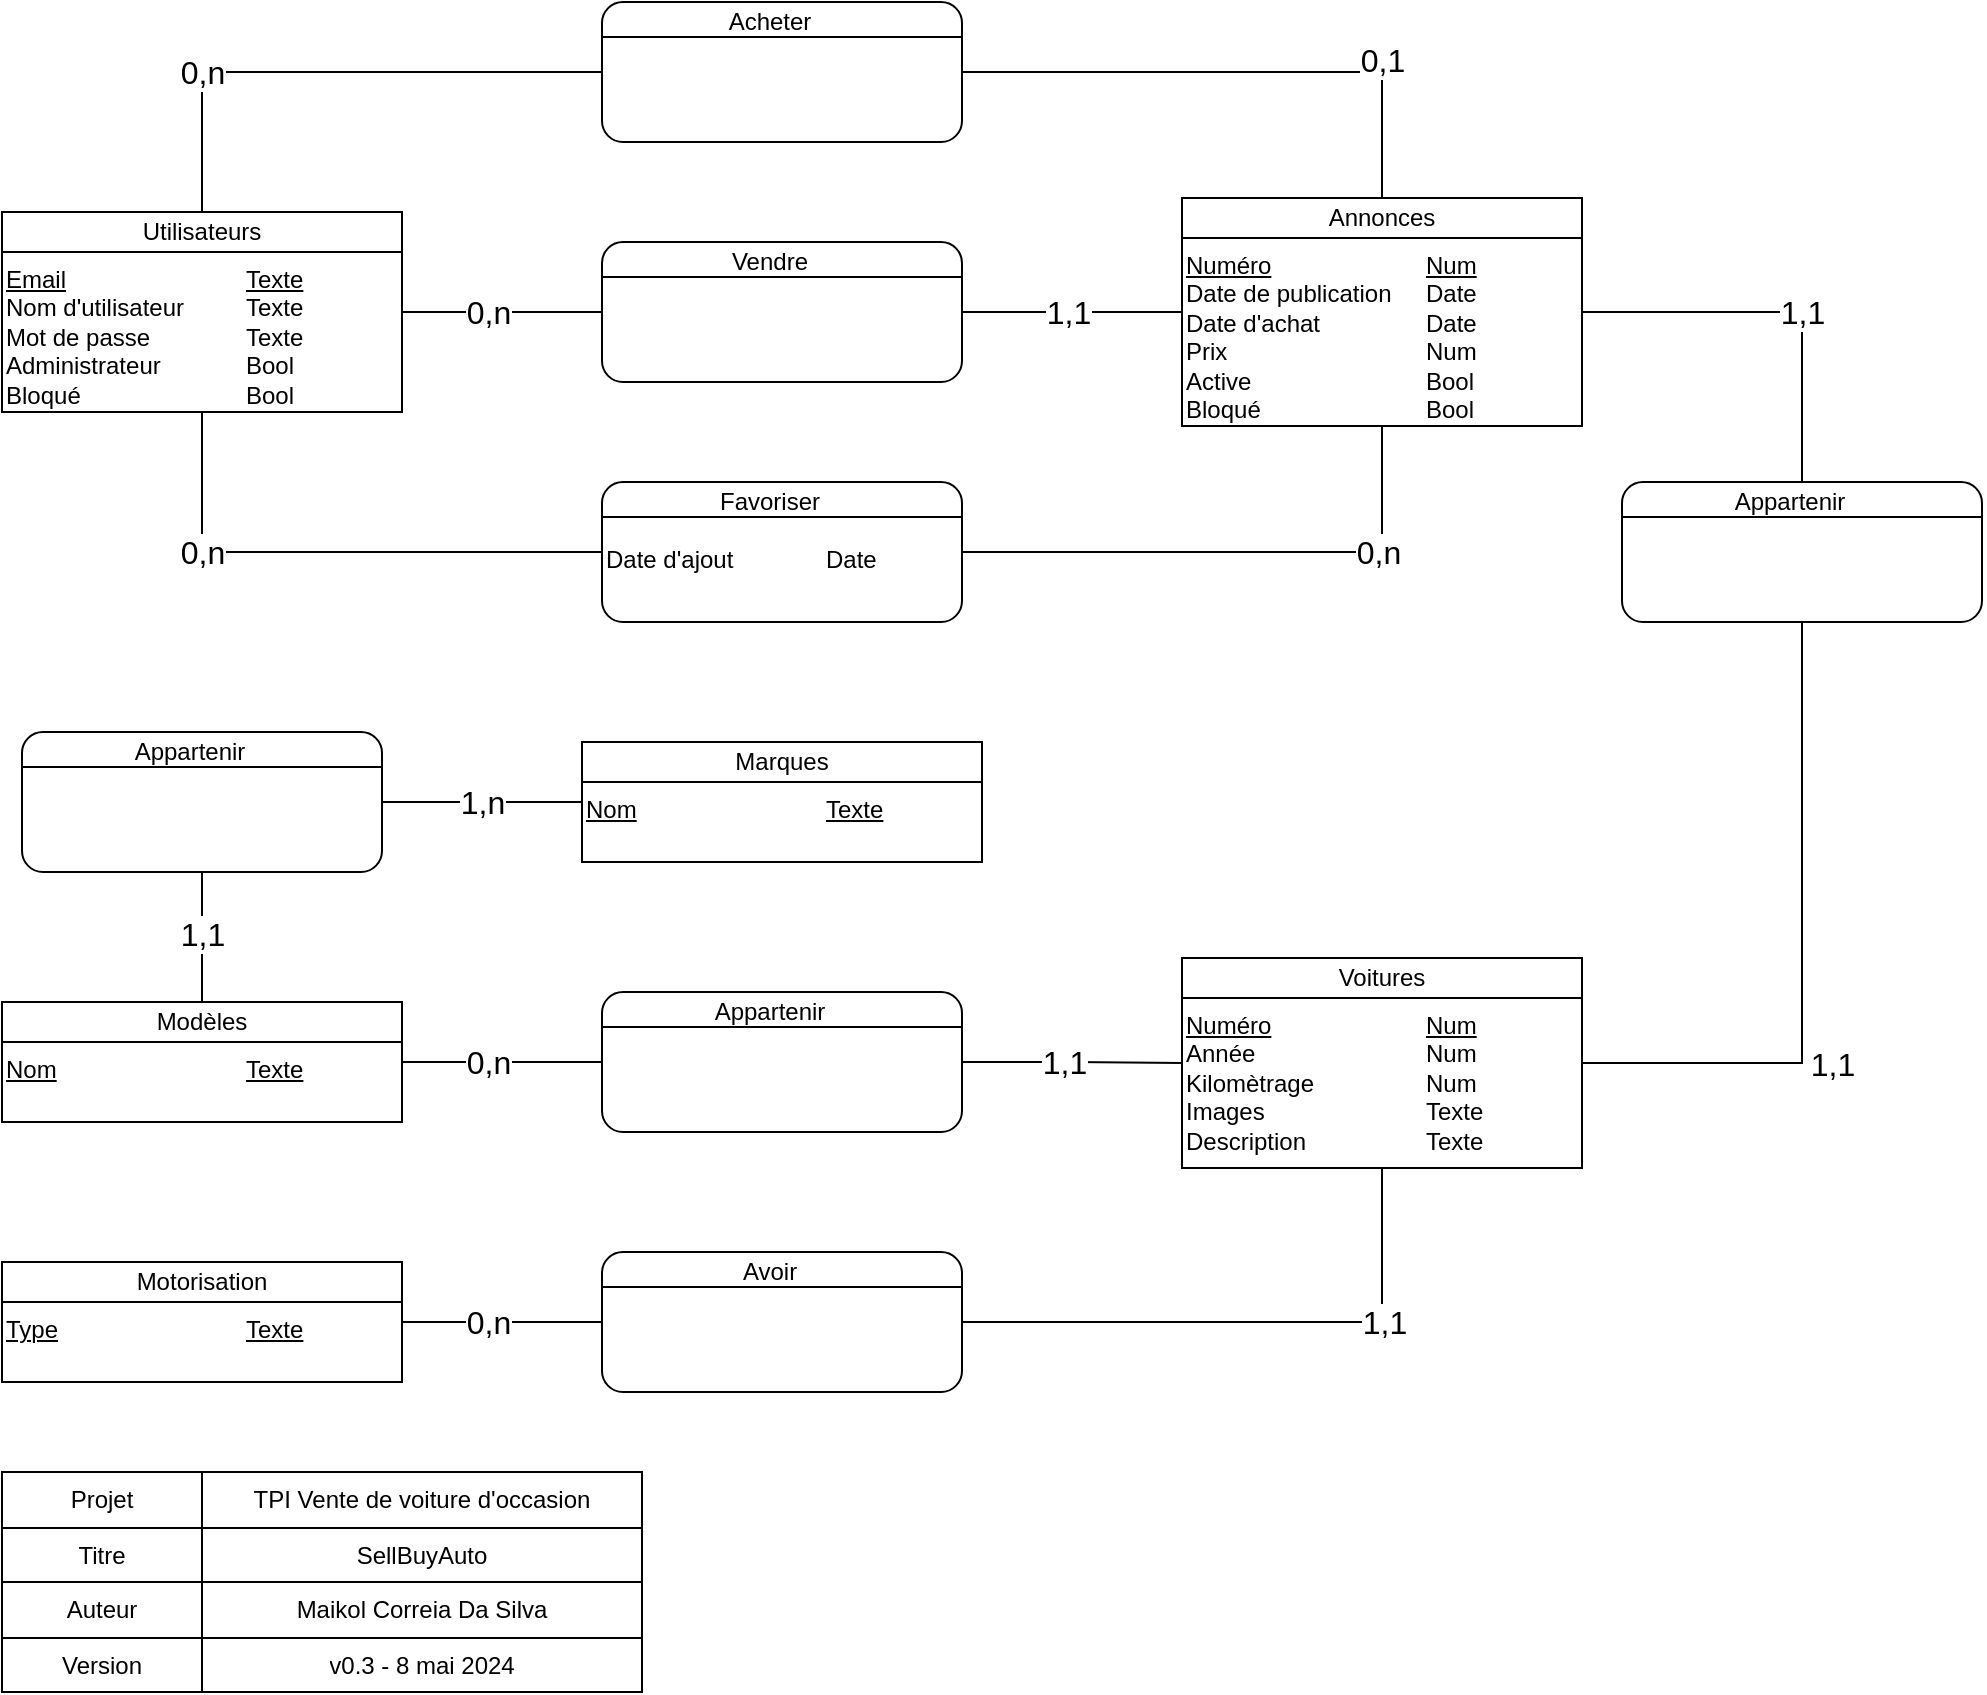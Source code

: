<mxfile version="21.6.8" type="device">
  <diagram name="Page-1" id="2ca16b54-16f6-2749-3443-fa8db7711227">
    <mxGraphModel dx="1418" dy="827" grid="1" gridSize="10" guides="1" tooltips="1" connect="1" arrows="1" fold="1" page="1" pageScale="1" pageWidth="1100" pageHeight="850" background="#ffffff" math="0" shadow="0">
      <root>
        <mxCell id="0" />
        <mxCell id="1" parent="0" />
        <mxCell id="2ed32ef02a7f4228-1" value="&lt;div style=&quot;box-sizing: border-box ; width: 100% ; padding: 2px&quot;&gt;&lt;br&gt;&lt;/div&gt;" style="verticalAlign=top;align=center;overflow=fill;html=1;rounded=0;shadow=0;comic=0;labelBackgroundColor=none;strokeColor=#000000;strokeWidth=1;fillColor=#ffffff;fontFamily=Verdana;fontSize=12;fontColor=#000000;" parent="1" vertex="1">
          <mxGeometry x="90" y="110" width="200" height="100" as="geometry" />
        </mxCell>
        <mxCell id="2ed32ef02a7f4228-18" style="edgeStyle=orthogonalEdgeStyle;html=1;labelBackgroundColor=none;startArrow=none;endArrow=none;fontFamily=Verdana;fontSize=12;align=left;exitX=1;exitY=0.5;exitDx=0;exitDy=0;entryX=0;entryY=0.5;entryDx=0;entryDy=0;startFill=0;endFill=0;rounded=0;" parent="1" source="2ed32ef02a7f4228-1" target="Gy9qdy7r6_L6vcuzWhop-12" edge="1">
          <mxGeometry relative="1" as="geometry">
            <mxPoint x="410" y="155" as="targetPoint" />
          </mxGeometry>
        </mxCell>
        <mxCell id="Gy9qdy7r6_L6vcuzWhop-9" value="0,n" style="text;html=1;resizable=0;points=[];align=center;verticalAlign=middle;labelBackgroundColor=#ffffff;direction=south;fontSize=16;" parent="2ed32ef02a7f4228-18" vertex="1" connectable="0">
          <mxGeometry x="-0.77" y="-1" relative="1" as="geometry">
            <mxPoint x="31" y="-1" as="offset" />
          </mxGeometry>
        </mxCell>
        <mxCell id="Gy9qdy7r6_L6vcuzWhop-12" value="&lt;div style=&quot;box-sizing: border-box ; width: 100% ; padding: 2px&quot;&gt;&lt;br&gt;&lt;/div&gt;" style="verticalAlign=top;align=center;overflow=fill;html=1;rounded=1;shadow=0;comic=0;labelBackgroundColor=none;strokeColor=#000000;strokeWidth=1;fillColor=#ffffff;fontFamily=Verdana;fontSize=12;fontColor=#000000;" parent="1" vertex="1">
          <mxGeometry x="390" y="125" width="180" height="70" as="geometry" />
        </mxCell>
        <mxCell id="Gy9qdy7r6_L6vcuzWhop-17" value="" style="edgeStyle=orthogonalEdgeStyle;rounded=0;orthogonalLoop=1;jettySize=auto;html=1;startArrow=none;startFill=0;endArrow=none;endFill=0;" parent="1" source="Gy9qdy7r6_L6vcuzWhop-16" target="Gy9qdy7r6_L6vcuzWhop-12" edge="1">
          <mxGeometry relative="1" as="geometry" />
        </mxCell>
        <mxCell id="Gy9qdy7r6_L6vcuzWhop-19" value="1,1" style="text;html=1;resizable=0;points=[];align=center;verticalAlign=middle;labelBackgroundColor=#ffffff;fontSize=16;" parent="Gy9qdy7r6_L6vcuzWhop-17" vertex="1" connectable="0">
          <mxGeometry x="-0.646" relative="1" as="geometry">
            <mxPoint x="-38" as="offset" />
          </mxGeometry>
        </mxCell>
        <mxCell id="Gy9qdy7r6_L6vcuzWhop-16" value="&lt;div style=&quot;box-sizing: border-box ; width: 100% ; padding: 2px&quot;&gt;&lt;br&gt;&lt;/div&gt;" style="verticalAlign=top;align=center;overflow=fill;html=1;rounded=0;shadow=0;comic=0;labelBackgroundColor=none;strokeColor=#000000;strokeWidth=1;fillColor=#ffffff;fontFamily=Verdana;fontSize=12;fontColor=#000000;" parent="1" vertex="1">
          <mxGeometry x="680" y="103" width="200" height="114" as="geometry" />
        </mxCell>
        <mxCell id="SjU_2BTI9DgWFUzOwO9X-2" value="Utilisateurs" style="rounded=0;whiteSpace=wrap;html=1;" parent="1" vertex="1">
          <mxGeometry x="90" y="110" width="200" height="20" as="geometry" />
        </mxCell>
        <mxCell id="SjU_2BTI9DgWFUzOwO9X-3" value="Annonces" style="rounded=0;whiteSpace=wrap;html=1;" parent="1" vertex="1">
          <mxGeometry x="680" y="103" width="200" height="20" as="geometry" />
        </mxCell>
        <mxCell id="SjU_2BTI9DgWFUzOwO9X-4" value="&lt;u&gt;Email&lt;br&gt;&lt;/u&gt;Nom d&#39;utilisateur&lt;br&gt;Mot de passe&lt;br&gt;Administrateur&lt;br&gt;Bloqué" style="text;html=1;strokeColor=none;fillColor=none;align=left;verticalAlign=top;whiteSpace=wrap;rounded=0;" parent="1" vertex="1">
          <mxGeometry x="90" y="130" width="100" height="60" as="geometry" />
        </mxCell>
        <mxCell id="SjU_2BTI9DgWFUzOwO9X-6" value="&lt;u&gt;Texte&lt;/u&gt;&lt;br&gt;Texte&lt;br&gt;Texte&lt;br&gt;Bool&lt;br&gt;Bool" style="text;html=1;strokeColor=none;fillColor=none;align=left;verticalAlign=top;whiteSpace=wrap;rounded=0;" parent="1" vertex="1">
          <mxGeometry x="210" y="130" width="80" height="50" as="geometry" />
        </mxCell>
        <mxCell id="SjU_2BTI9DgWFUzOwO9X-8" value="&lt;u&gt;Numéro&lt;/u&gt;&lt;br&gt;Date de publication&lt;br&gt;Date d&#39;achat&lt;br&gt;Prix&lt;br&gt;Active&lt;br&gt;Bloqué" style="text;html=1;strokeColor=none;fillColor=none;align=left;verticalAlign=top;whiteSpace=wrap;rounded=0;" parent="1" vertex="1">
          <mxGeometry x="680" y="123" width="110" height="20" as="geometry" />
        </mxCell>
        <mxCell id="SjU_2BTI9DgWFUzOwO9X-10" value="&lt;u&gt;Num&lt;/u&gt;&lt;br&gt;Date&lt;br&gt;Date&lt;br&gt;Num&lt;br&gt;Bool&lt;br&gt;Bool" style="text;html=1;strokeColor=none;fillColor=none;align=left;verticalAlign=top;whiteSpace=wrap;rounded=0;" parent="1" vertex="1">
          <mxGeometry x="800" y="123" width="80" height="20" as="geometry" />
        </mxCell>
        <mxCell id="SjU_2BTI9DgWFUzOwO9X-13" value="" style="endArrow=none;html=1;entryX=1;entryY=0.25;entryDx=0;entryDy=0;exitX=0;exitY=0.25;exitDx=0;exitDy=0;" parent="1" source="Gy9qdy7r6_L6vcuzWhop-12" target="Gy9qdy7r6_L6vcuzWhop-12" edge="1">
          <mxGeometry width="50" height="50" relative="1" as="geometry">
            <mxPoint x="110" y="275" as="sourcePoint" />
            <mxPoint x="160" y="225" as="targetPoint" />
          </mxGeometry>
        </mxCell>
        <mxCell id="SjU_2BTI9DgWFUzOwO9X-14" value="Vendre" style="text;html=1;strokeColor=none;fillColor=none;align=center;verticalAlign=middle;whiteSpace=wrap;rounded=0;" parent="1" vertex="1">
          <mxGeometry x="414" y="125" width="120" height="20" as="geometry" />
        </mxCell>
        <mxCell id="T0Hc3pSAEqjk6suuljC6-1" value="" style="shape=table;html=1;whiteSpace=wrap;startSize=0;container=1;collapsible=0;childLayout=tableLayout;" parent="1" vertex="1">
          <mxGeometry x="90" y="740" width="320" height="110" as="geometry" />
        </mxCell>
        <mxCell id="T0Hc3pSAEqjk6suuljC6-2" value="" style="shape=partialRectangle;html=1;whiteSpace=wrap;collapsible=0;dropTarget=0;pointerEvents=0;fillColor=none;top=0;left=0;bottom=0;right=0;points=[[0,0.5],[1,0.5]];portConstraint=eastwest;" parent="T0Hc3pSAEqjk6suuljC6-1" vertex="1">
          <mxGeometry width="320" height="28" as="geometry" />
        </mxCell>
        <mxCell id="T0Hc3pSAEqjk6suuljC6-3" value="Projet" style="shape=partialRectangle;html=1;whiteSpace=wrap;connectable=0;overflow=hidden;fillColor=none;top=0;left=0;bottom=0;right=0;" parent="T0Hc3pSAEqjk6suuljC6-2" vertex="1">
          <mxGeometry width="100" height="28" as="geometry">
            <mxRectangle width="100" height="28" as="alternateBounds" />
          </mxGeometry>
        </mxCell>
        <mxCell id="T0Hc3pSAEqjk6suuljC6-4" value="TPI Vente de voiture d&#39;occasion" style="shape=partialRectangle;html=1;whiteSpace=wrap;connectable=0;overflow=hidden;fillColor=none;top=0;left=0;bottom=0;right=0;" parent="T0Hc3pSAEqjk6suuljC6-2" vertex="1">
          <mxGeometry x="100" width="220" height="28" as="geometry">
            <mxRectangle width="220" height="28" as="alternateBounds" />
          </mxGeometry>
        </mxCell>
        <mxCell id="T0Hc3pSAEqjk6suuljC6-5" value="" style="shape=partialRectangle;html=1;whiteSpace=wrap;collapsible=0;dropTarget=0;pointerEvents=0;fillColor=none;top=0;left=0;bottom=0;right=0;points=[[0,0.5],[1,0.5]];portConstraint=eastwest;" parent="T0Hc3pSAEqjk6suuljC6-1" vertex="1">
          <mxGeometry y="28" width="320" height="27" as="geometry" />
        </mxCell>
        <mxCell id="T0Hc3pSAEqjk6suuljC6-6" value="Titre" style="shape=partialRectangle;html=1;whiteSpace=wrap;connectable=0;overflow=hidden;fillColor=none;top=0;left=0;bottom=0;right=0;" parent="T0Hc3pSAEqjk6suuljC6-5" vertex="1">
          <mxGeometry width="100" height="27" as="geometry">
            <mxRectangle width="100" height="27" as="alternateBounds" />
          </mxGeometry>
        </mxCell>
        <mxCell id="T0Hc3pSAEqjk6suuljC6-7" value="SellBuyAuto" style="shape=partialRectangle;html=1;whiteSpace=wrap;connectable=0;overflow=hidden;fillColor=none;top=0;left=0;bottom=0;right=0;" parent="T0Hc3pSAEqjk6suuljC6-5" vertex="1">
          <mxGeometry x="100" width="220" height="27" as="geometry">
            <mxRectangle width="220" height="27" as="alternateBounds" />
          </mxGeometry>
        </mxCell>
        <mxCell id="T0Hc3pSAEqjk6suuljC6-8" value="" style="shape=partialRectangle;html=1;whiteSpace=wrap;collapsible=0;dropTarget=0;pointerEvents=0;fillColor=none;top=0;left=0;bottom=0;right=0;points=[[0,0.5],[1,0.5]];portConstraint=eastwest;" parent="T0Hc3pSAEqjk6suuljC6-1" vertex="1">
          <mxGeometry y="55" width="320" height="28" as="geometry" />
        </mxCell>
        <mxCell id="T0Hc3pSAEqjk6suuljC6-9" value="Auteur" style="shape=partialRectangle;html=1;whiteSpace=wrap;connectable=0;overflow=hidden;fillColor=none;top=0;left=0;bottom=0;right=0;" parent="T0Hc3pSAEqjk6suuljC6-8" vertex="1">
          <mxGeometry width="100" height="28" as="geometry">
            <mxRectangle width="100" height="28" as="alternateBounds" />
          </mxGeometry>
        </mxCell>
        <mxCell id="T0Hc3pSAEqjk6suuljC6-10" value="Maikol Correia Da Silva" style="shape=partialRectangle;html=1;whiteSpace=wrap;connectable=0;overflow=hidden;fillColor=none;top=0;left=0;bottom=0;right=0;" parent="T0Hc3pSAEqjk6suuljC6-8" vertex="1">
          <mxGeometry x="100" width="220" height="28" as="geometry">
            <mxRectangle width="220" height="28" as="alternateBounds" />
          </mxGeometry>
        </mxCell>
        <mxCell id="T0Hc3pSAEqjk6suuljC6-11" value="" style="shape=partialRectangle;html=1;whiteSpace=wrap;collapsible=0;dropTarget=0;pointerEvents=0;fillColor=none;top=0;left=0;bottom=0;right=0;points=[[0,0.5],[1,0.5]];portConstraint=eastwest;" parent="T0Hc3pSAEqjk6suuljC6-1" vertex="1">
          <mxGeometry y="83" width="320" height="27" as="geometry" />
        </mxCell>
        <mxCell id="T0Hc3pSAEqjk6suuljC6-12" value="Version" style="shape=partialRectangle;html=1;whiteSpace=wrap;connectable=0;overflow=hidden;fillColor=none;top=0;left=0;bottom=0;right=0;" parent="T0Hc3pSAEqjk6suuljC6-11" vertex="1">
          <mxGeometry width="100" height="27" as="geometry">
            <mxRectangle width="100" height="27" as="alternateBounds" />
          </mxGeometry>
        </mxCell>
        <mxCell id="T0Hc3pSAEqjk6suuljC6-13" value="v0.3 - 8 mai 2024" style="shape=partialRectangle;html=1;whiteSpace=wrap;connectable=0;overflow=hidden;fillColor=none;top=0;left=0;bottom=0;right=0;" parent="T0Hc3pSAEqjk6suuljC6-11" vertex="1">
          <mxGeometry x="100" width="220" height="27" as="geometry">
            <mxRectangle width="220" height="27" as="alternateBounds" />
          </mxGeometry>
        </mxCell>
        <mxCell id="4bNCkAOgMDDqKvrWJ21n-4" value="&lt;div style=&quot;box-sizing: border-box ; width: 100% ; padding: 2px&quot;&gt;&lt;br&gt;&lt;/div&gt;" style="verticalAlign=top;align=center;overflow=fill;html=1;rounded=1;shadow=0;comic=0;labelBackgroundColor=none;strokeColor=#000000;strokeWidth=1;fillColor=#ffffff;fontFamily=Verdana;fontSize=12;fontColor=#000000;" parent="1" vertex="1">
          <mxGeometry x="390" y="5" width="180" height="70" as="geometry" />
        </mxCell>
        <mxCell id="4bNCkAOgMDDqKvrWJ21n-7" value="" style="endArrow=none;html=1;entryX=1;entryY=0.25;entryDx=0;entryDy=0;exitX=0;exitY=0.25;exitDx=0;exitDy=0;" parent="1" source="4bNCkAOgMDDqKvrWJ21n-4" target="4bNCkAOgMDDqKvrWJ21n-4" edge="1">
          <mxGeometry width="50" height="50" relative="1" as="geometry">
            <mxPoint x="110" y="155" as="sourcePoint" />
            <mxPoint x="160" y="105" as="targetPoint" />
          </mxGeometry>
        </mxCell>
        <mxCell id="4bNCkAOgMDDqKvrWJ21n-8" value="Acheter" style="text;html=1;strokeColor=none;fillColor=none;align=center;verticalAlign=middle;whiteSpace=wrap;rounded=0;" parent="1" vertex="1">
          <mxGeometry x="414" y="5" width="120" height="20" as="geometry" />
        </mxCell>
        <mxCell id="4bNCkAOgMDDqKvrWJ21n-9" style="edgeStyle=orthogonalEdgeStyle;html=1;labelBackgroundColor=none;startArrow=none;endArrow=none;fontFamily=Verdana;fontSize=12;align=left;exitX=0.5;exitY=0;exitDx=0;exitDy=0;entryX=0;entryY=0.5;entryDx=0;entryDy=0;startFill=0;endFill=0;rounded=0;" parent="1" source="SjU_2BTI9DgWFUzOwO9X-2" target="4bNCkAOgMDDqKvrWJ21n-4" edge="1">
          <mxGeometry relative="1" as="geometry">
            <mxPoint x="280" y="-5.5" as="targetPoint" />
            <mxPoint x="180" y="-0.5" as="sourcePoint" />
          </mxGeometry>
        </mxCell>
        <mxCell id="4bNCkAOgMDDqKvrWJ21n-10" value="0,n" style="text;html=1;resizable=0;points=[];align=center;verticalAlign=middle;labelBackgroundColor=#ffffff;direction=south;fontSize=16;" parent="4bNCkAOgMDDqKvrWJ21n-9" vertex="1" connectable="0">
          <mxGeometry x="-0.77" y="-1" relative="1" as="geometry">
            <mxPoint x="-1" y="-39" as="offset" />
          </mxGeometry>
        </mxCell>
        <mxCell id="4bNCkAOgMDDqKvrWJ21n-11" value="" style="edgeStyle=orthogonalEdgeStyle;rounded=0;orthogonalLoop=1;jettySize=auto;html=1;startArrow=none;startFill=0;endArrow=none;endFill=0;entryX=1;entryY=0.5;entryDx=0;entryDy=0;exitX=0.5;exitY=0;exitDx=0;exitDy=0;" parent="1" source="SjU_2BTI9DgWFUzOwO9X-3" target="4bNCkAOgMDDqKvrWJ21n-4" edge="1">
          <mxGeometry relative="1" as="geometry">
            <mxPoint x="750" y="-5" as="sourcePoint" />
            <mxPoint x="640" y="-10" as="targetPoint" />
          </mxGeometry>
        </mxCell>
        <mxCell id="4bNCkAOgMDDqKvrWJ21n-12" value="0,1" style="text;html=1;resizable=0;points=[];align=center;verticalAlign=middle;labelBackgroundColor=#ffffff;fontSize=16;" parent="4bNCkAOgMDDqKvrWJ21n-11" vertex="1" connectable="0">
          <mxGeometry x="-0.646" relative="1" as="geometry">
            <mxPoint y="-21" as="offset" />
          </mxGeometry>
        </mxCell>
        <mxCell id="4bNCkAOgMDDqKvrWJ21n-13" value="&lt;div style=&quot;box-sizing: border-box ; width: 100% ; padding: 2px&quot;&gt;&lt;br&gt;&lt;/div&gt;" style="verticalAlign=top;align=center;overflow=fill;html=1;rounded=1;shadow=0;comic=0;labelBackgroundColor=none;strokeColor=#000000;strokeWidth=1;fillColor=#ffffff;fontFamily=Verdana;fontSize=12;fontColor=#000000;" parent="1" vertex="1">
          <mxGeometry x="390" y="245" width="180" height="70" as="geometry" />
        </mxCell>
        <mxCell id="4bNCkAOgMDDqKvrWJ21n-14" value="Date d&#39;ajout" style="text;html=1;strokeColor=none;fillColor=none;align=left;verticalAlign=top;whiteSpace=wrap;rounded=0;" parent="1" vertex="1">
          <mxGeometry x="390" y="270" width="90" height="20" as="geometry" />
        </mxCell>
        <mxCell id="4bNCkAOgMDDqKvrWJ21n-15" value="Date" style="text;html=1;strokeColor=none;fillColor=none;align=left;verticalAlign=top;whiteSpace=wrap;rounded=0;" parent="1" vertex="1">
          <mxGeometry x="500" y="270" width="70" height="20" as="geometry" />
        </mxCell>
        <mxCell id="4bNCkAOgMDDqKvrWJ21n-16" value="" style="endArrow=none;html=1;entryX=1;entryY=0.25;entryDx=0;entryDy=0;exitX=0;exitY=0.25;exitDx=0;exitDy=0;" parent="1" source="4bNCkAOgMDDqKvrWJ21n-13" target="4bNCkAOgMDDqKvrWJ21n-13" edge="1">
          <mxGeometry width="50" height="50" relative="1" as="geometry">
            <mxPoint x="110" y="395" as="sourcePoint" />
            <mxPoint x="160" y="345" as="targetPoint" />
          </mxGeometry>
        </mxCell>
        <mxCell id="4bNCkAOgMDDqKvrWJ21n-17" value="Favoriser" style="text;html=1;strokeColor=none;fillColor=none;align=center;verticalAlign=middle;whiteSpace=wrap;rounded=0;" parent="1" vertex="1">
          <mxGeometry x="414" y="245" width="120" height="20" as="geometry" />
        </mxCell>
        <mxCell id="4bNCkAOgMDDqKvrWJ21n-18" style="edgeStyle=orthogonalEdgeStyle;html=1;labelBackgroundColor=none;startArrow=none;endArrow=none;fontFamily=Verdana;fontSize=12;align=left;exitX=0.5;exitY=1;exitDx=0;exitDy=0;entryX=0;entryY=0.5;entryDx=0;entryDy=0;startFill=0;endFill=0;rounded=0;" parent="1" source="2ed32ef02a7f4228-1" target="4bNCkAOgMDDqKvrWJ21n-13" edge="1">
          <mxGeometry relative="1" as="geometry">
            <mxPoint x="330" y="260" as="targetPoint" />
            <mxPoint x="130" y="345" as="sourcePoint" />
          </mxGeometry>
        </mxCell>
        <mxCell id="4bNCkAOgMDDqKvrWJ21n-19" value="0,n" style="text;html=1;resizable=0;points=[];align=center;verticalAlign=middle;labelBackgroundColor=#ffffff;direction=south;fontSize=16;" parent="4bNCkAOgMDDqKvrWJ21n-18" vertex="1" connectable="0">
          <mxGeometry x="-0.77" y="-1" relative="1" as="geometry">
            <mxPoint x="1" y="39" as="offset" />
          </mxGeometry>
        </mxCell>
        <mxCell id="4bNCkAOgMDDqKvrWJ21n-20" style="edgeStyle=orthogonalEdgeStyle;html=1;labelBackgroundColor=none;startArrow=none;endArrow=none;fontFamily=Verdana;fontSize=12;align=left;exitX=1;exitY=0.5;exitDx=0;exitDy=0;entryX=0.5;entryY=1;entryDx=0;entryDy=0;startFill=0;endFill=0;rounded=0;" parent="1" source="4bNCkAOgMDDqKvrWJ21n-13" target="Gy9qdy7r6_L6vcuzWhop-16" edge="1">
          <mxGeometry relative="1" as="geometry">
            <mxPoint x="820" y="257.25" as="targetPoint" />
            <mxPoint x="620" y="342.25" as="sourcePoint" />
          </mxGeometry>
        </mxCell>
        <mxCell id="4bNCkAOgMDDqKvrWJ21n-21" value="0,n" style="text;html=1;resizable=0;points=[];align=center;verticalAlign=middle;labelBackgroundColor=#ffffff;direction=south;fontSize=16;" parent="4bNCkAOgMDDqKvrWJ21n-20" vertex="1" connectable="0">
          <mxGeometry x="-0.77" y="-1" relative="1" as="geometry">
            <mxPoint x="176" y="-1" as="offset" />
          </mxGeometry>
        </mxCell>
        <mxCell id="4bNCkAOgMDDqKvrWJ21n-22" value="&lt;div style=&quot;box-sizing: border-box ; width: 100% ; padding: 2px&quot;&gt;&lt;br&gt;&lt;/div&gt;" style="verticalAlign=top;align=center;overflow=fill;html=1;rounded=0;shadow=0;comic=0;labelBackgroundColor=none;strokeColor=#000000;strokeWidth=1;fillColor=#ffffff;fontFamily=Verdana;fontSize=12;fontColor=#000000;" parent="1" vertex="1">
          <mxGeometry x="90" y="505" width="200" height="60" as="geometry" />
        </mxCell>
        <mxCell id="4bNCkAOgMDDqKvrWJ21n-23" value="Modèles" style="rounded=0;whiteSpace=wrap;html=1;" parent="1" vertex="1">
          <mxGeometry x="90" y="505" width="200" height="20" as="geometry" />
        </mxCell>
        <mxCell id="4bNCkAOgMDDqKvrWJ21n-24" value="&lt;u&gt;Nom&lt;/u&gt;" style="text;html=1;strokeColor=none;fillColor=none;align=left;verticalAlign=top;whiteSpace=wrap;rounded=0;" parent="1" vertex="1">
          <mxGeometry x="90" y="525" width="100" height="60" as="geometry" />
        </mxCell>
        <mxCell id="4bNCkAOgMDDqKvrWJ21n-25" value="&lt;u&gt;Texte&lt;/u&gt;" style="text;html=1;strokeColor=none;fillColor=none;align=left;verticalAlign=top;whiteSpace=wrap;rounded=0;" parent="1" vertex="1">
          <mxGeometry x="210" y="525" width="80" height="50" as="geometry" />
        </mxCell>
        <mxCell id="4bNCkAOgMDDqKvrWJ21n-26" value="&lt;div style=&quot;box-sizing: border-box ; width: 100% ; padding: 2px&quot;&gt;&lt;br&gt;&lt;/div&gt;" style="verticalAlign=top;align=center;overflow=fill;html=1;rounded=0;shadow=0;comic=0;labelBackgroundColor=none;strokeColor=#000000;strokeWidth=1;fillColor=#ffffff;fontFamily=Verdana;fontSize=12;fontColor=#000000;" parent="1" vertex="1">
          <mxGeometry x="680" y="483" width="200" height="105" as="geometry" />
        </mxCell>
        <mxCell id="4bNCkAOgMDDqKvrWJ21n-27" value="Voitures" style="rounded=0;whiteSpace=wrap;html=1;" parent="1" vertex="1">
          <mxGeometry x="680" y="483" width="200" height="20" as="geometry" />
        </mxCell>
        <mxCell id="4bNCkAOgMDDqKvrWJ21n-28" value="&lt;u&gt;Numéro&lt;/u&gt;&lt;br&gt;Année&lt;br&gt;Kilomètrage&lt;br&gt;Images&lt;br&gt;Description" style="text;html=1;strokeColor=none;fillColor=none;align=left;verticalAlign=top;whiteSpace=wrap;rounded=0;" parent="1" vertex="1">
          <mxGeometry x="680" y="503" width="110" height="20" as="geometry" />
        </mxCell>
        <mxCell id="4bNCkAOgMDDqKvrWJ21n-29" value="&lt;u&gt;Num&lt;/u&gt;&lt;br&gt;Num&lt;br&gt;Num&lt;br&gt;Texte&lt;br&gt;Texte" style="text;html=1;strokeColor=none;fillColor=none;align=left;verticalAlign=top;whiteSpace=wrap;rounded=0;" parent="1" vertex="1">
          <mxGeometry x="800" y="503" width="80" height="20" as="geometry" />
        </mxCell>
        <mxCell id="4bNCkAOgMDDqKvrWJ21n-30" value="&lt;div style=&quot;box-sizing: border-box ; width: 100% ; padding: 2px&quot;&gt;&lt;br&gt;&lt;/div&gt;" style="verticalAlign=top;align=center;overflow=fill;html=1;rounded=1;shadow=0;comic=0;labelBackgroundColor=none;strokeColor=#000000;strokeWidth=1;fillColor=#ffffff;fontFamily=Verdana;fontSize=12;fontColor=#000000;" parent="1" vertex="1">
          <mxGeometry x="390" y="500" width="180" height="70" as="geometry" />
        </mxCell>
        <mxCell id="4bNCkAOgMDDqKvrWJ21n-33" value="" style="endArrow=none;html=1;entryX=1;entryY=0.25;entryDx=0;entryDy=0;exitX=0;exitY=0.25;exitDx=0;exitDy=0;" parent="1" source="4bNCkAOgMDDqKvrWJ21n-30" target="4bNCkAOgMDDqKvrWJ21n-30" edge="1">
          <mxGeometry width="50" height="50" relative="1" as="geometry">
            <mxPoint x="110" y="650" as="sourcePoint" />
            <mxPoint x="160" y="600" as="targetPoint" />
          </mxGeometry>
        </mxCell>
        <mxCell id="4bNCkAOgMDDqKvrWJ21n-34" value="Appartenir" style="text;html=1;strokeColor=none;fillColor=none;align=center;verticalAlign=middle;whiteSpace=wrap;rounded=0;" parent="1" vertex="1">
          <mxGeometry x="414" y="500" width="120" height="20" as="geometry" />
        </mxCell>
        <mxCell id="4bNCkAOgMDDqKvrWJ21n-35" style="edgeStyle=orthogonalEdgeStyle;html=1;labelBackgroundColor=none;startArrow=none;endArrow=none;fontFamily=Verdana;fontSize=12;align=left;exitX=1;exitY=0.5;exitDx=0;exitDy=0;entryX=0;entryY=0.5;entryDx=0;entryDy=0;startFill=0;endFill=0;rounded=0;" parent="1" source="4bNCkAOgMDDqKvrWJ21n-22" target="4bNCkAOgMDDqKvrWJ21n-30" edge="1">
          <mxGeometry relative="1" as="geometry">
            <mxPoint x="400" y="489.58" as="targetPoint" />
            <mxPoint x="300" y="489.58" as="sourcePoint" />
          </mxGeometry>
        </mxCell>
        <mxCell id="4bNCkAOgMDDqKvrWJ21n-36" value="0,n" style="text;html=1;resizable=0;points=[];align=center;verticalAlign=middle;labelBackgroundColor=#ffffff;direction=south;fontSize=16;" parent="4bNCkAOgMDDqKvrWJ21n-35" vertex="1" connectable="0">
          <mxGeometry x="-0.77" y="-1" relative="1" as="geometry">
            <mxPoint x="31" y="-1" as="offset" />
          </mxGeometry>
        </mxCell>
        <mxCell id="4bNCkAOgMDDqKvrWJ21n-37" style="edgeStyle=orthogonalEdgeStyle;html=1;labelBackgroundColor=none;startArrow=none;endArrow=none;fontFamily=Verdana;fontSize=12;align=left;exitX=1;exitY=0.5;exitDx=0;exitDy=0;entryX=0;entryY=0.5;entryDx=0;entryDy=0;startFill=0;endFill=0;rounded=0;" parent="1" source="4bNCkAOgMDDqKvrWJ21n-30" target="4bNCkAOgMDDqKvrWJ21n-26" edge="1">
          <mxGeometry relative="1" as="geometry">
            <mxPoint x="634" y="500" as="targetPoint" />
            <mxPoint x="534" y="495" as="sourcePoint" />
          </mxGeometry>
        </mxCell>
        <mxCell id="4bNCkAOgMDDqKvrWJ21n-38" value="1,1" style="text;html=1;resizable=0;points=[];align=center;verticalAlign=middle;labelBackgroundColor=#ffffff;direction=south;fontSize=16;" parent="4bNCkAOgMDDqKvrWJ21n-37" vertex="1" connectable="0">
          <mxGeometry x="-0.77" y="-1" relative="1" as="geometry">
            <mxPoint x="38" y="-1" as="offset" />
          </mxGeometry>
        </mxCell>
        <mxCell id="4bNCkAOgMDDqKvrWJ21n-43" value="&lt;div style=&quot;box-sizing: border-box ; width: 100% ; padding: 2px&quot;&gt;&lt;br&gt;&lt;/div&gt;" style="verticalAlign=top;align=center;overflow=fill;html=1;rounded=0;shadow=0;comic=0;labelBackgroundColor=none;strokeColor=#000000;strokeWidth=1;fillColor=#ffffff;fontFamily=Verdana;fontSize=12;fontColor=#000000;" parent="1" vertex="1">
          <mxGeometry x="90" y="635" width="200" height="60" as="geometry" />
        </mxCell>
        <mxCell id="4bNCkAOgMDDqKvrWJ21n-44" value="Motorisation" style="rounded=0;whiteSpace=wrap;html=1;" parent="1" vertex="1">
          <mxGeometry x="90" y="635" width="200" height="20" as="geometry" />
        </mxCell>
        <mxCell id="4bNCkAOgMDDqKvrWJ21n-45" value="&lt;u&gt;Type&lt;/u&gt;" style="text;html=1;strokeColor=none;fillColor=none;align=left;verticalAlign=top;whiteSpace=wrap;rounded=0;" parent="1" vertex="1">
          <mxGeometry x="90" y="655" width="100" height="60" as="geometry" />
        </mxCell>
        <mxCell id="4bNCkAOgMDDqKvrWJ21n-46" value="&lt;u&gt;Texte&lt;/u&gt;" style="text;html=1;strokeColor=none;fillColor=none;align=left;verticalAlign=top;whiteSpace=wrap;rounded=0;" parent="1" vertex="1">
          <mxGeometry x="210" y="655" width="80" height="50" as="geometry" />
        </mxCell>
        <mxCell id="4bNCkAOgMDDqKvrWJ21n-47" value="&lt;div style=&quot;box-sizing: border-box ; width: 100% ; padding: 2px&quot;&gt;&lt;br&gt;&lt;/div&gt;" style="verticalAlign=top;align=center;overflow=fill;html=1;rounded=1;shadow=0;comic=0;labelBackgroundColor=none;strokeColor=#000000;strokeWidth=1;fillColor=#ffffff;fontFamily=Verdana;fontSize=12;fontColor=#000000;" parent="1" vertex="1">
          <mxGeometry x="390" y="630" width="180" height="70" as="geometry" />
        </mxCell>
        <mxCell id="4bNCkAOgMDDqKvrWJ21n-48" value="" style="endArrow=none;html=1;entryX=1;entryY=0.25;entryDx=0;entryDy=0;exitX=0;exitY=0.25;exitDx=0;exitDy=0;" parent="1" source="4bNCkAOgMDDqKvrWJ21n-47" target="4bNCkAOgMDDqKvrWJ21n-47" edge="1">
          <mxGeometry width="50" height="50" relative="1" as="geometry">
            <mxPoint x="110" y="780" as="sourcePoint" />
            <mxPoint x="160" y="730" as="targetPoint" />
          </mxGeometry>
        </mxCell>
        <mxCell id="4bNCkAOgMDDqKvrWJ21n-49" value="Avoir" style="text;html=1;strokeColor=none;fillColor=none;align=center;verticalAlign=middle;whiteSpace=wrap;rounded=0;" parent="1" vertex="1">
          <mxGeometry x="414" y="630" width="120" height="20" as="geometry" />
        </mxCell>
        <mxCell id="4bNCkAOgMDDqKvrWJ21n-50" style="edgeStyle=orthogonalEdgeStyle;html=1;labelBackgroundColor=none;startArrow=none;endArrow=none;fontFamily=Verdana;fontSize=12;align=left;exitX=1;exitY=0.5;exitDx=0;exitDy=0;entryX=0;entryY=0.5;entryDx=0;entryDy=0;startFill=0;endFill=0;rounded=0;" parent="1" source="4bNCkAOgMDDqKvrWJ21n-43" target="4bNCkAOgMDDqKvrWJ21n-47" edge="1">
          <mxGeometry relative="1" as="geometry">
            <mxPoint x="400" y="619.58" as="targetPoint" />
            <mxPoint x="300" y="619.58" as="sourcePoint" />
          </mxGeometry>
        </mxCell>
        <mxCell id="4bNCkAOgMDDqKvrWJ21n-51" value="0,n" style="text;html=1;resizable=0;points=[];align=center;verticalAlign=middle;labelBackgroundColor=#ffffff;direction=south;fontSize=16;" parent="4bNCkAOgMDDqKvrWJ21n-50" vertex="1" connectable="0">
          <mxGeometry x="-0.77" y="-1" relative="1" as="geometry">
            <mxPoint x="31" y="-1" as="offset" />
          </mxGeometry>
        </mxCell>
        <mxCell id="4bNCkAOgMDDqKvrWJ21n-52" style="edgeStyle=orthogonalEdgeStyle;html=1;labelBackgroundColor=none;startArrow=none;endArrow=none;fontFamily=Verdana;fontSize=12;align=left;exitX=1;exitY=0.5;exitDx=0;exitDy=0;entryX=0.5;entryY=1;entryDx=0;entryDy=0;startFill=0;endFill=0;rounded=0;" parent="1" source="4bNCkAOgMDDqKvrWJ21n-47" target="4bNCkAOgMDDqKvrWJ21n-26" edge="1">
          <mxGeometry relative="1" as="geometry">
            <mxPoint x="710" y="644.58" as="targetPoint" />
            <mxPoint x="600" y="644.58" as="sourcePoint" />
          </mxGeometry>
        </mxCell>
        <mxCell id="4bNCkAOgMDDqKvrWJ21n-53" value="1,1" style="text;html=1;resizable=0;points=[];align=center;verticalAlign=middle;labelBackgroundColor=#ffffff;direction=south;fontSize=16;" parent="4bNCkAOgMDDqKvrWJ21n-52" vertex="1" connectable="0">
          <mxGeometry x="-0.77" y="-1" relative="1" as="geometry">
            <mxPoint x="178" y="-1" as="offset" />
          </mxGeometry>
        </mxCell>
        <mxCell id="4bNCkAOgMDDqKvrWJ21n-54" value="&lt;div style=&quot;box-sizing: border-box ; width: 100% ; padding: 2px&quot;&gt;&lt;br&gt;&lt;/div&gt;" style="verticalAlign=top;align=center;overflow=fill;html=1;rounded=1;shadow=0;comic=0;labelBackgroundColor=none;strokeColor=#000000;strokeWidth=1;fillColor=#ffffff;fontFamily=Verdana;fontSize=12;fontColor=#000000;" parent="1" vertex="1">
          <mxGeometry x="900" y="245" width="180" height="70" as="geometry" />
        </mxCell>
        <mxCell id="4bNCkAOgMDDqKvrWJ21n-57" value="" style="endArrow=none;html=1;entryX=1;entryY=0.25;entryDx=0;entryDy=0;exitX=0;exitY=0.25;exitDx=0;exitDy=0;" parent="1" source="4bNCkAOgMDDqKvrWJ21n-54" target="4bNCkAOgMDDqKvrWJ21n-54" edge="1">
          <mxGeometry width="50" height="50" relative="1" as="geometry">
            <mxPoint x="620" y="395" as="sourcePoint" />
            <mxPoint x="670" y="345" as="targetPoint" />
          </mxGeometry>
        </mxCell>
        <mxCell id="4bNCkAOgMDDqKvrWJ21n-58" value="Appartenir" style="text;html=1;strokeColor=none;fillColor=none;align=center;verticalAlign=middle;whiteSpace=wrap;rounded=0;" parent="1" vertex="1">
          <mxGeometry x="924" y="245" width="120" height="20" as="geometry" />
        </mxCell>
        <mxCell id="4bNCkAOgMDDqKvrWJ21n-59" style="edgeStyle=orthogonalEdgeStyle;html=1;labelBackgroundColor=none;startArrow=none;endArrow=none;fontFamily=Verdana;fontSize=12;align=left;exitX=1;exitY=0.5;exitDx=0;exitDy=0;entryX=0.5;entryY=1;entryDx=0;entryDy=0;startFill=0;endFill=0;rounded=0;" parent="1" source="4bNCkAOgMDDqKvrWJ21n-26" target="4bNCkAOgMDDqKvrWJ21n-54" edge="1">
          <mxGeometry relative="1" as="geometry">
            <mxPoint x="1110" y="375" as="targetPoint" />
            <mxPoint x="900" y="440" as="sourcePoint" />
          </mxGeometry>
        </mxCell>
        <mxCell id="4bNCkAOgMDDqKvrWJ21n-60" value="1,1" style="text;html=1;resizable=0;points=[];align=center;verticalAlign=middle;labelBackgroundColor=#ffffff;direction=south;fontSize=16;" parent="4bNCkAOgMDDqKvrWJ21n-59" vertex="1" connectable="0">
          <mxGeometry x="-0.77" y="-1" relative="1" as="geometry">
            <mxPoint x="87" y="-1" as="offset" />
          </mxGeometry>
        </mxCell>
        <mxCell id="4bNCkAOgMDDqKvrWJ21n-61" value="" style="edgeStyle=orthogonalEdgeStyle;rounded=0;orthogonalLoop=1;jettySize=auto;html=1;startArrow=none;startFill=0;endArrow=none;endFill=0;entryX=1;entryY=0.5;entryDx=0;entryDy=0;exitX=0.5;exitY=0;exitDx=0;exitDy=0;" parent="1" source="4bNCkAOgMDDqKvrWJ21n-54" target="Gy9qdy7r6_L6vcuzWhop-16" edge="1">
          <mxGeometry relative="1" as="geometry">
            <mxPoint x="1120" y="144.5" as="sourcePoint" />
            <mxPoint x="910" y="74.5" as="targetPoint" />
          </mxGeometry>
        </mxCell>
        <mxCell id="4bNCkAOgMDDqKvrWJ21n-62" value="1,1" style="text;html=1;resizable=0;points=[];align=center;verticalAlign=middle;labelBackgroundColor=#ffffff;fontSize=16;" parent="4bNCkAOgMDDqKvrWJ21n-61" vertex="1" connectable="0">
          <mxGeometry x="-0.646" relative="1" as="geometry">
            <mxPoint y="-51" as="offset" />
          </mxGeometry>
        </mxCell>
        <mxCell id="S0G3jUtJXLxQx1s4jIv5-1" value="&lt;div style=&quot;box-sizing: border-box ; width: 100% ; padding: 2px&quot;&gt;&lt;br&gt;&lt;/div&gt;" style="verticalAlign=top;align=center;overflow=fill;html=1;rounded=0;shadow=0;comic=0;labelBackgroundColor=none;strokeColor=#000000;strokeWidth=1;fillColor=#ffffff;fontFamily=Verdana;fontSize=12;fontColor=#000000;" parent="1" vertex="1">
          <mxGeometry x="380" y="375" width="200" height="60" as="geometry" />
        </mxCell>
        <mxCell id="S0G3jUtJXLxQx1s4jIv5-2" value="Marques" style="rounded=0;whiteSpace=wrap;html=1;" parent="1" vertex="1">
          <mxGeometry x="380" y="375" width="200" height="20" as="geometry" />
        </mxCell>
        <mxCell id="S0G3jUtJXLxQx1s4jIv5-3" value="&lt;u&gt;Nom&lt;/u&gt;" style="text;html=1;strokeColor=none;fillColor=none;align=left;verticalAlign=top;whiteSpace=wrap;rounded=0;" parent="1" vertex="1">
          <mxGeometry x="380" y="395" width="100" height="60" as="geometry" />
        </mxCell>
        <mxCell id="S0G3jUtJXLxQx1s4jIv5-4" value="&lt;u&gt;Texte&lt;/u&gt;" style="text;html=1;strokeColor=none;fillColor=none;align=left;verticalAlign=top;whiteSpace=wrap;rounded=0;" parent="1" vertex="1">
          <mxGeometry x="500" y="395" width="80" height="50" as="geometry" />
        </mxCell>
        <mxCell id="nH03Vkc9RwhfeEiunieT-1" value="&lt;div style=&quot;box-sizing: border-box ; width: 100% ; padding: 2px&quot;&gt;&lt;br&gt;&lt;/div&gt;" style="verticalAlign=top;align=center;overflow=fill;html=1;rounded=1;shadow=0;comic=0;labelBackgroundColor=none;strokeColor=#000000;strokeWidth=1;fillColor=#ffffff;fontFamily=Verdana;fontSize=12;fontColor=#000000;" vertex="1" parent="1">
          <mxGeometry x="100" y="370" width="180" height="70" as="geometry" />
        </mxCell>
        <mxCell id="nH03Vkc9RwhfeEiunieT-2" value="" style="endArrow=none;html=1;entryX=1;entryY=0.25;entryDx=0;entryDy=0;exitX=0;exitY=0.25;exitDx=0;exitDy=0;" edge="1" parent="1" source="nH03Vkc9RwhfeEiunieT-1" target="nH03Vkc9RwhfeEiunieT-1">
          <mxGeometry width="50" height="50" relative="1" as="geometry">
            <mxPoint x="-180" y="520" as="sourcePoint" />
            <mxPoint x="-130" y="470" as="targetPoint" />
          </mxGeometry>
        </mxCell>
        <mxCell id="nH03Vkc9RwhfeEiunieT-3" value="Appartenir" style="text;html=1;strokeColor=none;fillColor=none;align=center;verticalAlign=middle;whiteSpace=wrap;rounded=0;" vertex="1" parent="1">
          <mxGeometry x="124" y="370" width="120" height="20" as="geometry" />
        </mxCell>
        <mxCell id="nH03Vkc9RwhfeEiunieT-4" style="edgeStyle=orthogonalEdgeStyle;html=1;labelBackgroundColor=none;startArrow=none;endArrow=none;fontFamily=Verdana;fontSize=12;align=left;exitX=0.5;exitY=1;exitDx=0;exitDy=0;entryX=0.5;entryY=0;entryDx=0;entryDy=0;startFill=0;endFill=0;rounded=0;" edge="1" parent="1" source="nH03Vkc9RwhfeEiunieT-1" target="4bNCkAOgMDDqKvrWJ21n-23">
          <mxGeometry relative="1" as="geometry">
            <mxPoint x="-10" y="565" as="targetPoint" />
            <mxPoint x="-110" y="565" as="sourcePoint" />
            <Array as="points">
              <mxPoint x="190" y="490" />
              <mxPoint x="190" y="490" />
            </Array>
          </mxGeometry>
        </mxCell>
        <mxCell id="nH03Vkc9RwhfeEiunieT-5" value="1,1" style="text;html=1;resizable=0;points=[];align=center;verticalAlign=middle;labelBackgroundColor=#ffffff;direction=south;fontSize=16;" vertex="1" connectable="0" parent="nH03Vkc9RwhfeEiunieT-4">
          <mxGeometry x="-0.77" y="-1" relative="1" as="geometry">
            <mxPoint x="1" y="23" as="offset" />
          </mxGeometry>
        </mxCell>
        <mxCell id="nH03Vkc9RwhfeEiunieT-6" style="edgeStyle=orthogonalEdgeStyle;html=1;labelBackgroundColor=none;startArrow=none;endArrow=none;fontFamily=Verdana;fontSize=12;align=left;exitX=1;exitY=0.5;exitDx=0;exitDy=0;entryX=0;entryY=0.5;entryDx=0;entryDy=0;startFill=0;endFill=0;rounded=0;" edge="1" parent="1" source="nH03Vkc9RwhfeEiunieT-1" target="S0G3jUtJXLxQx1s4jIv5-1">
          <mxGeometry relative="1" as="geometry">
            <mxPoint x="100" y="545" as="targetPoint" />
            <mxPoint x="-20" y="515" as="sourcePoint" />
            <Array as="points" />
          </mxGeometry>
        </mxCell>
        <mxCell id="nH03Vkc9RwhfeEiunieT-7" value="1,n" style="text;html=1;resizable=0;points=[];align=center;verticalAlign=middle;labelBackgroundColor=#ffffff;direction=south;fontSize=16;" vertex="1" connectable="0" parent="nH03Vkc9RwhfeEiunieT-6">
          <mxGeometry x="-0.77" y="-1" relative="1" as="geometry">
            <mxPoint x="38" y="-1" as="offset" />
          </mxGeometry>
        </mxCell>
      </root>
    </mxGraphModel>
  </diagram>
</mxfile>
